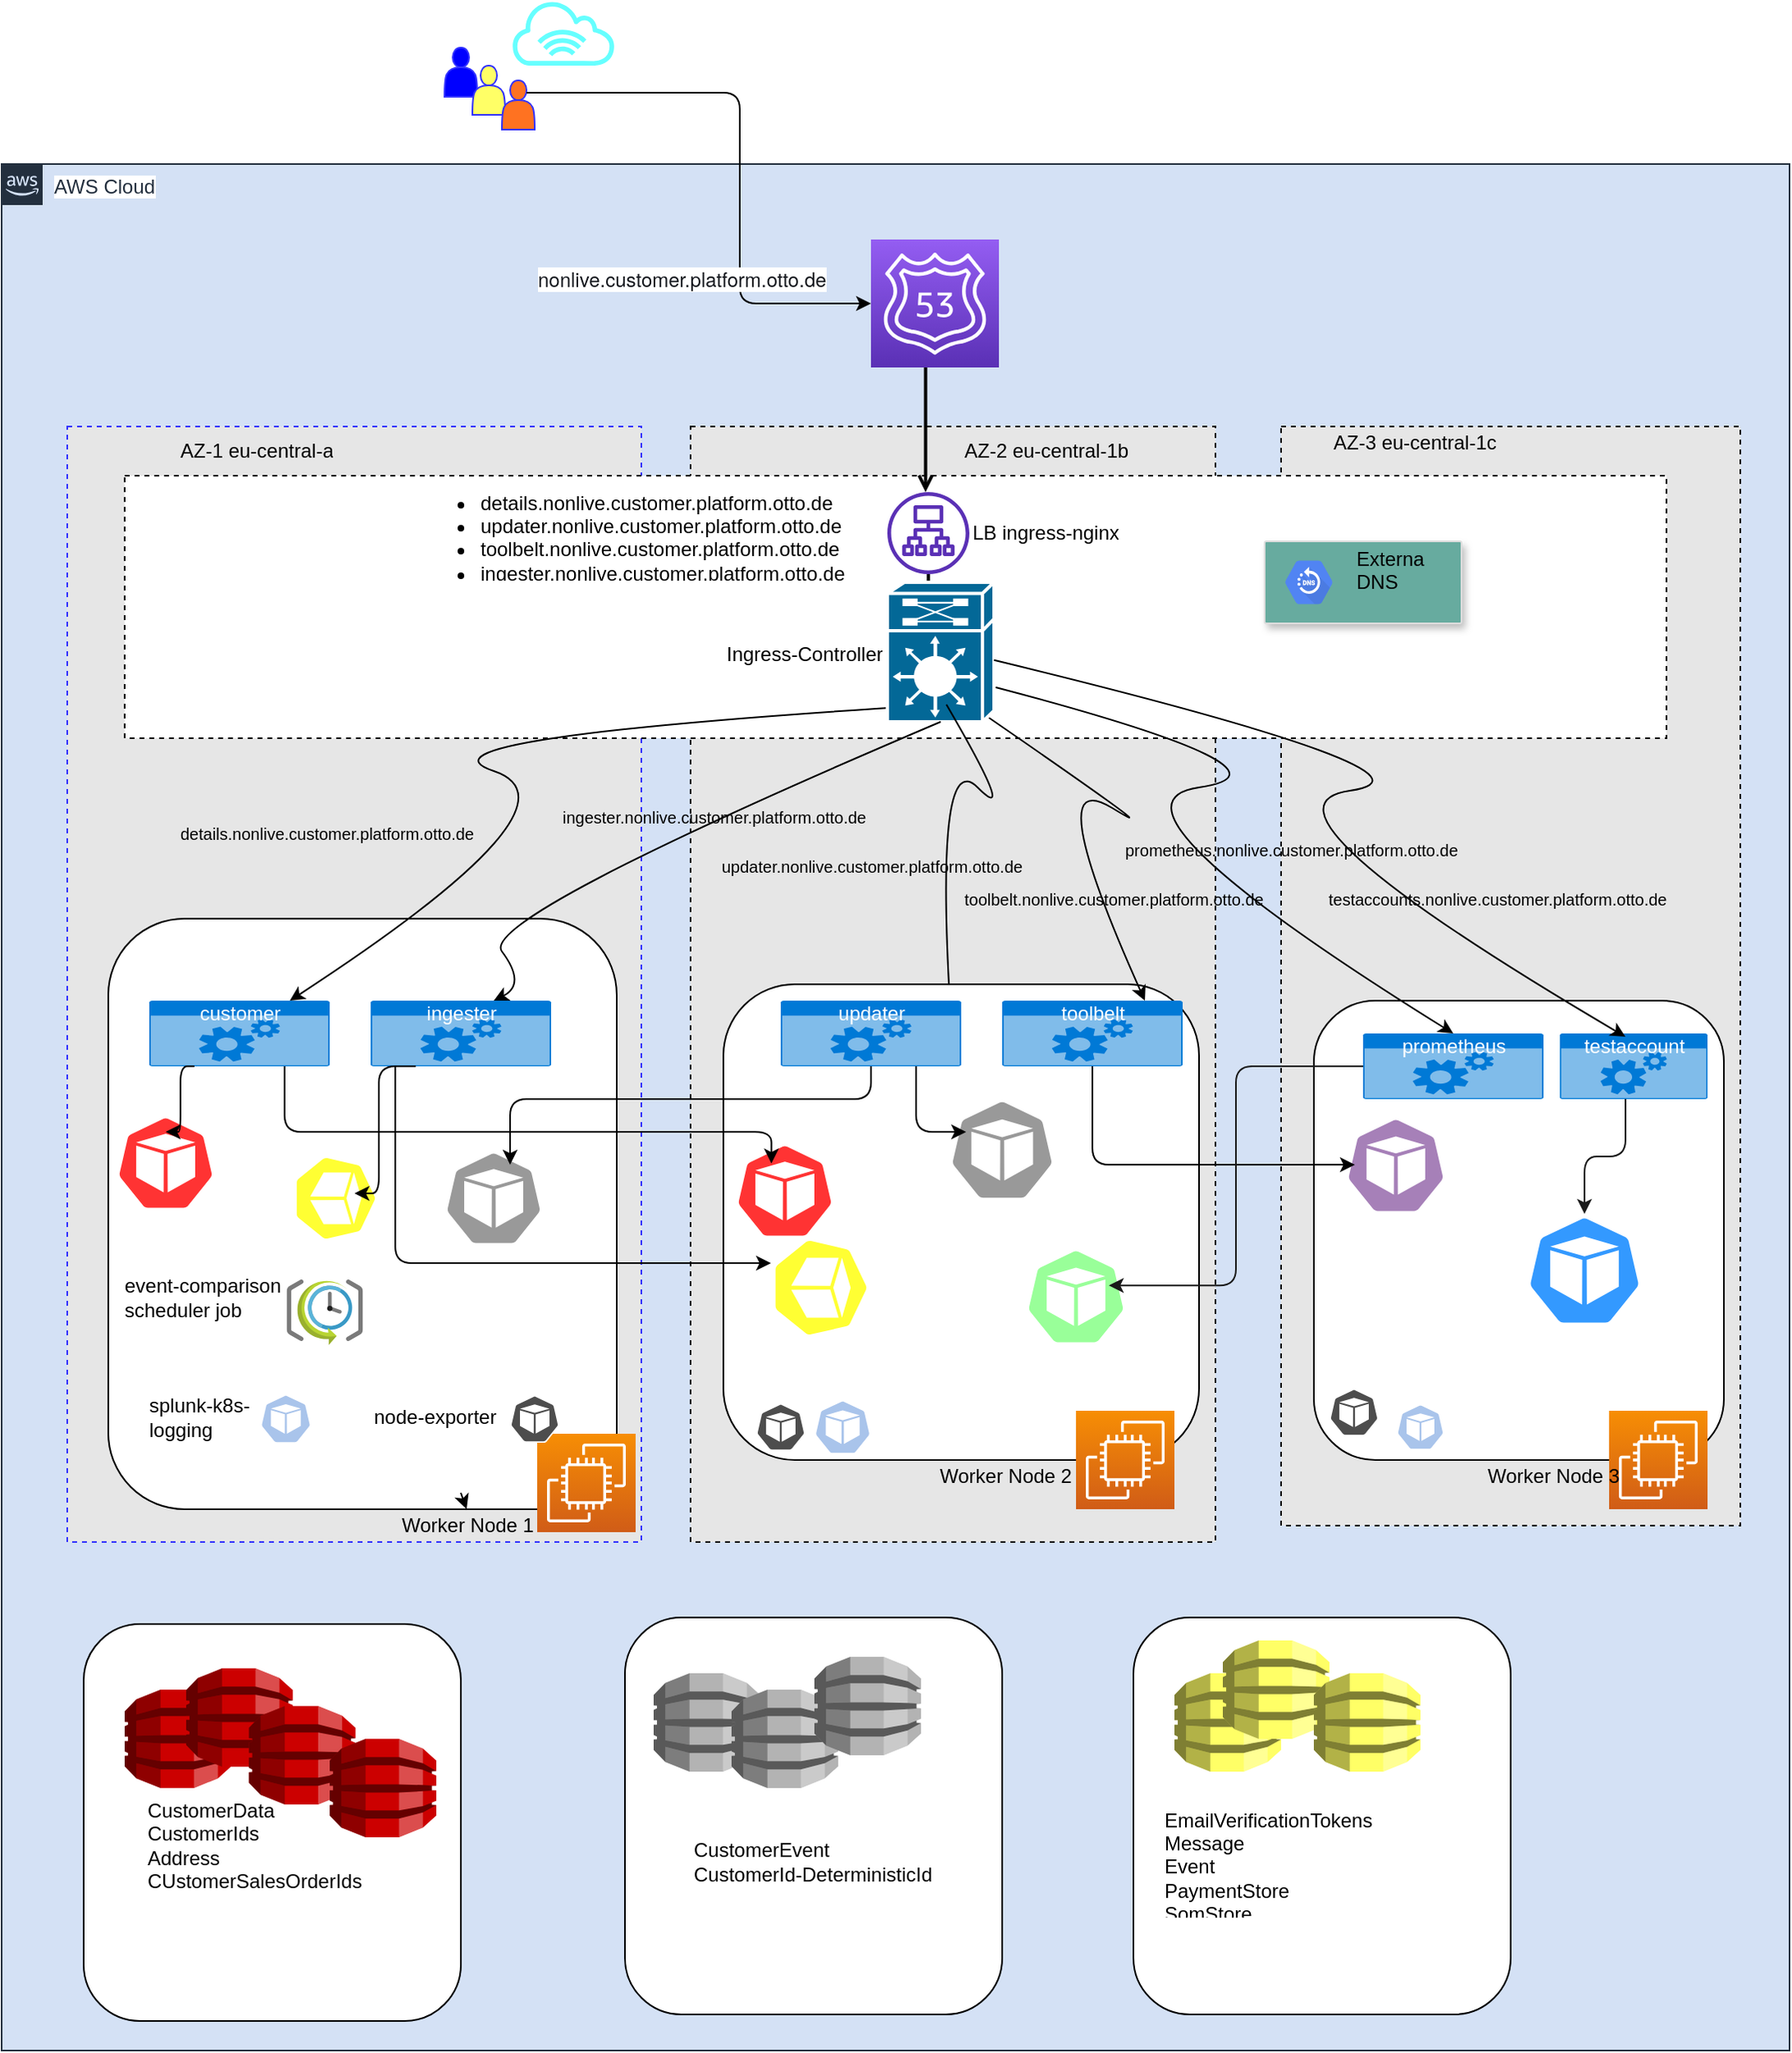 <mxfile version="14.6.6" type="github">
  <diagram id="Ht1M8jgEwFfnCIfOTk4-" name="Page-1">
    <mxGraphModel dx="1551" dy="2485" grid="1" gridSize="10" guides="1" tooltips="1" connect="1" arrows="1" fold="1" page="1" pageScale="1" pageWidth="1169" pageHeight="827" math="0" shadow="0">
      <root>
        <mxCell id="0" />
        <mxCell id="1" parent="0" />
        <mxCell id="UEzPUAAOIrF-is8g5C7q-74" value="AWS Cloud" style="points=[[0,0],[0.25,0],[0.5,0],[0.75,0],[1,0],[1,0.25],[1,0.5],[1,0.75],[1,1],[0.75,1],[0.5,1],[0.25,1],[0,1],[0,0.75],[0,0.5],[0,0.25]];outlineConnect=0;gradientColor=none;html=1;whiteSpace=wrap;fontSize=12;fontStyle=0;shape=mxgraph.aws4.group;grIcon=mxgraph.aws4.group_aws_cloud_alt;strokeColor=#232F3E;fillColor=#D4E1F5;verticalAlign=top;align=left;spacingLeft=30;fontColor=#232F3E;dashed=0;labelBackgroundColor=#ffffff;" parent="1" vertex="1">
          <mxGeometry x="30" y="-1390" width="1090" height="1150" as="geometry" />
        </mxCell>
        <mxCell id="5AGytH0vMHzYRCZaH0UC-7" value="" style="rounded=0;whiteSpace=wrap;html=1;labelBackgroundColor=none;fillColor=#E6E6E6;dashed=1;" vertex="1" parent="1">
          <mxGeometry x="450" y="-1230" width="320" height="680" as="geometry" />
        </mxCell>
        <mxCell id="UEzPUAAOIrF-is8g5C7q-107" value="" style="rounded=0;whiteSpace=wrap;html=1;labelBackgroundColor=none;fillColor=#E6E6E6;dashed=1;strokeColor=#3333FF;" parent="1" vertex="1">
          <mxGeometry x="70" y="-1230" width="350" height="680" as="geometry" />
        </mxCell>
        <mxCell id="5AGytH0vMHzYRCZaH0UC-9" value="" style="rounded=0;whiteSpace=wrap;html=1;labelBackgroundColor=none;fillColor=#E6E6E6;dashed=1;" vertex="1" parent="1">
          <mxGeometry x="810" y="-1230" width="280" height="670" as="geometry" />
        </mxCell>
        <mxCell id="5AGytH0vMHzYRCZaH0UC-3" value="" style="rounded=0;whiteSpace=wrap;html=1;labelBackgroundColor=none;fillColor=#FFFFFF;dashed=1;" vertex="1" parent="1">
          <mxGeometry x="105" y="-1200" width="940" height="160" as="geometry" />
        </mxCell>
        <mxCell id="5AGytH0vMHzYRCZaH0UC-1" value="" style="rounded=1;whiteSpace=wrap;html=1;fillColor=#FFFFFF;" vertex="1" parent="1">
          <mxGeometry x="95" y="-930" width="310" height="360" as="geometry" />
        </mxCell>
        <mxCell id="5AGytH0vMHzYRCZaH0UC-41" value="Ingress-Controller" style="text;strokeColor=none;fillColor=none;html=1;whiteSpace=wrap;verticalAlign=middle;overflow=hidden;" vertex="1" parent="1">
          <mxGeometry x="470" y="-1111" width="180" height="40" as="geometry" />
        </mxCell>
        <mxCell id="UEzPUAAOIrF-is8g5C7q-104" style="edgeStyle=orthogonalEdgeStyle;rounded=0;orthogonalLoop=1;jettySize=auto;html=1;endArrow=open;endFill=0;strokeWidth=2;" parent="1" edge="1">
          <mxGeometry relative="1" as="geometry">
            <mxPoint x="593.29" y="-1282.075" as="sourcePoint" />
            <mxPoint x="593.29" y="-1190" as="targetPoint" />
          </mxGeometry>
        </mxCell>
        <mxCell id="5AGytH0vMHzYRCZaH0UC-2" value="" style="outlineConnect=0;fontColor=#232F3E;gradientColor=none;fillColor=#5A30B5;strokeColor=none;dashed=0;verticalLabelPosition=bottom;verticalAlign=top;align=center;html=1;fontSize=12;fontStyle=0;aspect=fixed;pointerEvents=1;shape=mxgraph.aws4.application_load_balancer;" vertex="1" parent="1">
          <mxGeometry x="570" y="-1190" width="50" height="50" as="geometry" />
        </mxCell>
        <mxCell id="5AGytH0vMHzYRCZaH0UC-8" value="" style="rounded=1;whiteSpace=wrap;html=1;fillColor=#FFFFFF;" vertex="1" parent="1">
          <mxGeometry x="470" y="-890" width="290" height="290" as="geometry" />
        </mxCell>
        <mxCell id="5AGytH0vMHzYRCZaH0UC-10" value="" style="rounded=1;whiteSpace=wrap;html=1;fillColor=#FFFFFF;" vertex="1" parent="1">
          <mxGeometry x="830" y="-880" width="250" height="280" as="geometry" />
        </mxCell>
        <mxCell id="5AGytH0vMHzYRCZaH0UC-12" value="" style="shape=actor;whiteSpace=wrap;html=1;strokeColor=#3333FF;fillColor=#0000FF;" vertex="1" parent="1">
          <mxGeometry x="300" y="-1461" width="20" height="30" as="geometry" />
        </mxCell>
        <mxCell id="5AGytH0vMHzYRCZaH0UC-13" value="" style="shape=actor;whiteSpace=wrap;html=1;strokeColor=#3333FF;fillColor=#FFFF66;" vertex="1" parent="1">
          <mxGeometry x="317" y="-1450" width="20" height="30" as="geometry" />
        </mxCell>
        <mxCell id="5AGytH0vMHzYRCZaH0UC-14" value="" style="shape=actor;whiteSpace=wrap;html=1;strokeColor=#3333FF;fillColor=#FF7221;" vertex="1" parent="1">
          <mxGeometry x="335" y="-1441" width="20" height="30" as="geometry" />
        </mxCell>
        <mxCell id="5AGytH0vMHzYRCZaH0UC-18" value="" style="edgeStyle=elbowEdgeStyle;elbow=horizontal;endArrow=classic;html=1;exitX=0.75;exitY=0.25;exitDx=0;exitDy=0;exitPerimeter=0;entryX=0;entryY=0.5;entryDx=0;entryDy=0;entryPerimeter=0;" edge="1" parent="1" source="5AGytH0vMHzYRCZaH0UC-14" target="5AGytH0vMHzYRCZaH0UC-19">
          <mxGeometry width="50" height="50" relative="1" as="geometry">
            <mxPoint x="390" y="-1240" as="sourcePoint" />
            <mxPoint x="490" y="-1312" as="targetPoint" />
            <Array as="points">
              <mxPoint x="480" y="-1300" />
            </Array>
          </mxGeometry>
        </mxCell>
        <mxCell id="5AGytH0vMHzYRCZaH0UC-19" value="" style="points=[[0,0,0],[0.25,0,0],[0.5,0,0],[0.75,0,0],[1,0,0],[0,1,0],[0.25,1,0],[0.5,1,0],[0.75,1,0],[1,1,0],[0,0.25,0],[0,0.5,0],[0,0.75,0],[1,0.25,0],[1,0.5,0],[1,0.75,0]];outlineConnect=0;fontColor=#232F3E;gradientColor=#945DF2;gradientDirection=north;fillColor=#5A30B5;strokeColor=#ffffff;dashed=0;verticalLabelPosition=bottom;verticalAlign=top;align=center;html=1;fontSize=12;fontStyle=0;aspect=fixed;shape=mxgraph.aws4.resourceIcon;resIcon=mxgraph.aws4.route_53;" vertex="1" parent="1">
          <mxGeometry x="560" y="-1344" width="78" height="78" as="geometry" />
        </mxCell>
        <mxCell id="5AGytH0vMHzYRCZaH0UC-21" value="LB ingress-nginx" style="text;strokeColor=none;fillColor=none;html=1;whiteSpace=wrap;verticalAlign=middle;overflow=hidden;" vertex="1" parent="1">
          <mxGeometry x="620" y="-1185" width="180" height="40" as="geometry" />
        </mxCell>
        <mxCell id="5AGytH0vMHzYRCZaH0UC-23" style="edgeStyle=orthogonalEdgeStyle;rounded=0;orthogonalLoop=1;jettySize=auto;html=1;endArrow=open;endFill=0;strokeWidth=2;" edge="1" parent="1" source="5AGytH0vMHzYRCZaH0UC-2">
          <mxGeometry relative="1" as="geometry">
            <mxPoint x="603" y="-1110" as="sourcePoint" />
            <mxPoint x="595" y="-1114" as="targetPoint" />
          </mxGeometry>
        </mxCell>
        <mxCell id="5AGytH0vMHzYRCZaH0UC-27" value="&lt;ul&gt;&lt;li&gt;&lt;span&gt;details.nonlive.customer.platform.otto.de&lt;/span&gt;&lt;br&gt;&lt;/li&gt;&lt;li&gt;updater.nonlive.customer.platform.otto.de&lt;/li&gt;&lt;li&gt;toolbelt.nonlive.customer.platform.otto.de&lt;br&gt;&lt;/li&gt;&lt;li&gt;ingester.nonlive.customer.platform.otto.de&lt;br&gt;&lt;/li&gt;&lt;/ul&gt;" style="text;strokeColor=none;fillColor=none;html=1;whiteSpace=wrap;verticalAlign=middle;overflow=hidden;" vertex="1" parent="1">
          <mxGeometry x="280" y="-1205" width="300" height="70" as="geometry" />
        </mxCell>
        <mxCell id="5AGytH0vMHzYRCZaH0UC-28" value="" style="outlineConnect=0;fontColor=#232F3E;gradientColor=none;fillColor=#66FFFF;strokeColor=none;dashed=0;verticalLabelPosition=bottom;verticalAlign=top;align=center;html=1;fontSize=12;fontStyle=0;aspect=fixed;pointerEvents=1;shape=mxgraph.aws4.internet_alt1;" vertex="1" parent="1">
          <mxGeometry x="340" y="-1490" width="65" height="40" as="geometry" />
        </mxCell>
        <mxCell id="5AGytH0vMHzYRCZaH0UC-29" value="" style="points=[[0,0,0],[0.25,0,0],[0.5,0,0],[0.75,0,0],[1,0,0],[0,1,0],[0.25,1,0],[0.5,1,0],[0.75,1,0],[1,1,0],[0,0.25,0],[0,0.5,0],[0,0.75,0],[1,0.25,0],[1,0.5,0],[1,0.75,0]];outlineConnect=0;fontColor=#232F3E;gradientColor=#F78E04;gradientDirection=north;fillColor=#D05C17;strokeColor=#ffffff;dashed=0;verticalLabelPosition=bottom;verticalAlign=top;align=center;html=1;fontSize=12;fontStyle=0;aspect=fixed;shape=mxgraph.aws4.resourceIcon;resIcon=mxgraph.aws4.ec2;" vertex="1" parent="1">
          <mxGeometry x="356.51" y="-616" width="60" height="60" as="geometry" />
        </mxCell>
        <mxCell id="5AGytH0vMHzYRCZaH0UC-30" value="" style="points=[[0,0,0],[0.25,0,0],[0.5,0,0],[0.75,0,0],[1,0,0],[0,1,0],[0.25,1,0],[0.5,1,0],[0.75,1,0],[1,1,0],[0,0.25,0],[0,0.5,0],[0,0.75,0],[1,0.25,0],[1,0.5,0],[1,0.75,0]];outlineConnect=0;fontColor=#232F3E;gradientColor=#F78E04;gradientDirection=north;fillColor=#D05C17;strokeColor=#ffffff;dashed=0;verticalLabelPosition=bottom;verticalAlign=top;align=center;html=1;fontSize=12;fontStyle=0;aspect=fixed;shape=mxgraph.aws4.resourceIcon;resIcon=mxgraph.aws4.ec2;" vertex="1" parent="1">
          <mxGeometry x="685" y="-630" width="60" height="60" as="geometry" />
        </mxCell>
        <mxCell id="5AGytH0vMHzYRCZaH0UC-31" value="" style="points=[[0,0,0],[0.25,0,0],[0.5,0,0],[0.75,0,0],[1,0,0],[0,1,0],[0.25,1,0],[0.5,1,0],[0.75,1,0],[1,1,0],[0,0.25,0],[0,0.5,0],[0,0.75,0],[1,0.25,0],[1,0.5,0],[1,0.75,0]];outlineConnect=0;fontColor=#232F3E;gradientColor=#F78E04;gradientDirection=north;fillColor=#D05C17;strokeColor=#ffffff;dashed=0;verticalLabelPosition=bottom;verticalAlign=top;align=center;html=1;fontSize=12;fontStyle=0;aspect=fixed;shape=mxgraph.aws4.resourceIcon;resIcon=mxgraph.aws4.ec2;" vertex="1" parent="1">
          <mxGeometry x="1010" y="-630" width="60" height="60" as="geometry" />
        </mxCell>
        <mxCell id="5AGytH0vMHzYRCZaH0UC-33" value="" style="edgeStyle=none;rounded=0;orthogonalLoop=1;jettySize=auto;html=1;" edge="1" parent="1" source="5AGytH0vMHzYRCZaH0UC-32" target="5AGytH0vMHzYRCZaH0UC-1">
          <mxGeometry relative="1" as="geometry" />
        </mxCell>
        <mxCell id="5AGytH0vMHzYRCZaH0UC-32" value="Worker Node 1" style="text;strokeColor=none;fillColor=none;html=1;whiteSpace=wrap;verticalAlign=middle;overflow=hidden;" vertex="1" parent="1">
          <mxGeometry x="272" y="-580" width="90" height="40" as="geometry" />
        </mxCell>
        <mxCell id="5AGytH0vMHzYRCZaH0UC-34" value="Worker Node 2" style="text;strokeColor=none;fillColor=none;html=1;whiteSpace=wrap;verticalAlign=middle;overflow=hidden;" vertex="1" parent="1">
          <mxGeometry x="600" y="-610" width="90" height="40" as="geometry" />
        </mxCell>
        <mxCell id="5AGytH0vMHzYRCZaH0UC-35" value="Worker Node 3" style="text;strokeColor=none;fillColor=none;html=1;whiteSpace=wrap;verticalAlign=middle;overflow=hidden;" vertex="1" parent="1">
          <mxGeometry x="933.5" y="-610" width="90" height="40" as="geometry" />
        </mxCell>
        <mxCell id="5AGytH0vMHzYRCZaH0UC-43" value="" style="curved=1;endArrow=classic;html=1;exitX=0.5;exitY=1;exitDx=0;exitDy=0;exitPerimeter=0;" edge="1" parent="1" target="5AGytH0vMHzYRCZaH0UC-52">
          <mxGeometry width="50" height="50" relative="1" as="geometry">
            <mxPoint x="595" y="-1060" as="sourcePoint" />
            <mxPoint x="440" y="-1000" as="targetPoint" />
            <Array as="points">
              <mxPoint x="270" y="-1040" />
              <mxPoint x="390" y="-1000" />
            </Array>
          </mxGeometry>
        </mxCell>
        <mxCell id="5AGytH0vMHzYRCZaH0UC-45" value="" style="curved=1;endArrow=classic;html=1;entryX=0.5;entryY=0;entryDx=0;entryDy=0;entryPerimeter=0;" edge="1" parent="1" source="5AGytH0vMHzYRCZaH0UC-41" target="5AGytH0vMHzYRCZaH0UC-56">
          <mxGeometry width="50" height="50" relative="1" as="geometry">
            <mxPoint x="690" y="-950" as="sourcePoint" />
            <mxPoint x="740" y="-1000" as="targetPoint" />
            <Array as="points">
              <mxPoint x="830" y="-1020" />
              <mxPoint x="690" y="-1000" />
            </Array>
          </mxGeometry>
        </mxCell>
        <mxCell id="5AGytH0vMHzYRCZaH0UC-47" value="" style="curved=1;endArrow=classic;html=1;entryX=0.5;entryY=0;entryDx=0;entryDy=0;exitX=0.75;exitY=1;exitDx=0;exitDy=0;" edge="1" parent="1" source="5AGytH0vMHzYRCZaH0UC-41">
          <mxGeometry width="50" height="50" relative="1" as="geometry">
            <mxPoint x="668" y="-1050" as="sourcePoint" />
            <mxPoint x="727" y="-880" as="targetPoint" />
            <Array as="points">
              <mxPoint x="752" y="-970" />
              <mxPoint x="662" y="-1025" />
            </Array>
          </mxGeometry>
        </mxCell>
        <mxCell id="5AGytH0vMHzYRCZaH0UC-49" value="" style="strokeColor=#dddddd;shadow=1;strokeWidth=1;rounded=1;absoluteArcSize=1;arcSize=2;fillColor=#67AB9F;" vertex="1" parent="1">
          <mxGeometry x="800" y="-1160" width="120" height="50" as="geometry" />
        </mxCell>
        <mxCell id="5AGytH0vMHzYRCZaH0UC-50" value="&lt;font color=&quot;#000000&quot;&gt;Externa&lt;br&gt;DNS&lt;br&gt;&lt;br&gt;&lt;/font&gt;" style="dashed=0;connectable=0;html=1;fillColor=#5184F3;strokeColor=none;shape=mxgraph.gcp2.hexIcon;prIcon=cloud_dns;part=1;labelPosition=right;verticalLabelPosition=middle;align=left;verticalAlign=middle;spacingLeft=5;fontColor=#999999;fontSize=12;" vertex="1" parent="5AGytH0vMHzYRCZaH0UC-49">
          <mxGeometry y="0.5" width="44" height="39" relative="1" as="geometry">
            <mxPoint x="5" y="-19.5" as="offset" />
          </mxGeometry>
        </mxCell>
        <mxCell id="5AGytH0vMHzYRCZaH0UC-51" value="" style="shape=mxgraph.cisco.misc.route_switch_processor;html=1;pointerEvents=1;dashed=0;fillColor=#036897;strokeColor=#ffffff;strokeWidth=2;verticalLabelPosition=bottom;verticalAlign=top;align=center;outlineConnect=0;" vertex="1" parent="1">
          <mxGeometry x="570" y="-1135" width="65" height="85" as="geometry" />
        </mxCell>
        <mxCell id="5AGytH0vMHzYRCZaH0UC-52" value="customer" style="html=1;strokeColor=none;fillColor=#0079D6;labelPosition=center;verticalLabelPosition=middle;verticalAlign=top;align=center;fontSize=12;outlineConnect=0;spacingTop=-6;fontColor=#FFFFFF;shape=mxgraph.sitemap.services;" vertex="1" parent="1">
          <mxGeometry x="120" y="-880" width="110" height="40" as="geometry" />
        </mxCell>
        <mxCell id="5AGytH0vMHzYRCZaH0UC-53" value="ingester" style="html=1;strokeColor=none;fillColor=#0079D6;labelPosition=center;verticalLabelPosition=middle;verticalAlign=top;align=center;fontSize=12;outlineConnect=0;spacingTop=-6;fontColor=#FFFFFF;shape=mxgraph.sitemap.services;" vertex="1" parent="1">
          <mxGeometry x="255" y="-880" width="110" height="40" as="geometry" />
        </mxCell>
        <mxCell id="5AGytH0vMHzYRCZaH0UC-54" value="updater" style="html=1;strokeColor=none;fillColor=#0079D6;labelPosition=center;verticalLabelPosition=middle;verticalAlign=top;align=center;fontSize=12;outlineConnect=0;spacingTop=-6;fontColor=#FFFFFF;shape=mxgraph.sitemap.services;" vertex="1" parent="1">
          <mxGeometry x="505" y="-880" width="110" height="40" as="geometry" />
        </mxCell>
        <mxCell id="5AGytH0vMHzYRCZaH0UC-55" value="toolbelt" style="html=1;strokeColor=none;fillColor=#0079D6;labelPosition=center;verticalLabelPosition=middle;verticalAlign=top;align=center;fontSize=12;outlineConnect=0;spacingTop=-6;fontColor=#FFFFFF;shape=mxgraph.sitemap.services;" vertex="1" parent="1">
          <mxGeometry x="640" y="-880" width="110" height="40" as="geometry" />
        </mxCell>
        <mxCell id="5AGytH0vMHzYRCZaH0UC-56" value="prometheus" style="html=1;strokeColor=none;fillColor=#0079D6;labelPosition=center;verticalLabelPosition=middle;verticalAlign=top;align=center;fontSize=12;outlineConnect=0;spacingTop=-6;fontColor=#FFFFFF;shape=mxgraph.sitemap.services;" vertex="1" parent="1">
          <mxGeometry x="860" y="-860" width="110" height="40" as="geometry" />
        </mxCell>
        <mxCell id="5AGytH0vMHzYRCZaH0UC-57" style="edgeStyle=none;rounded=0;orthogonalLoop=1;jettySize=auto;html=1;exitX=0.5;exitY=1;exitDx=0;exitDy=0;exitPerimeter=0;" edge="1" parent="1" source="5AGytH0vMHzYRCZaH0UC-56" target="5AGytH0vMHzYRCZaH0UC-56">
          <mxGeometry relative="1" as="geometry" />
        </mxCell>
        <mxCell id="5AGytH0vMHzYRCZaH0UC-58" value="testaccount" style="html=1;strokeColor=none;fillColor=#0079D6;labelPosition=center;verticalLabelPosition=middle;verticalAlign=top;align=center;fontSize=12;outlineConnect=0;spacingTop=-6;fontColor=#FFFFFF;shape=mxgraph.sitemap.services;" vertex="1" parent="1">
          <mxGeometry x="980" y="-860" width="90" height="40" as="geometry" />
        </mxCell>
        <mxCell id="5AGytH0vMHzYRCZaH0UC-48" value="&lt;div&gt;&lt;br&gt;&lt;/div&gt;&lt;span style=&quot;font-size: 10px&quot;&gt;details.nonlive.customer.platform.otto.de&lt;/span&gt;" style="text;strokeColor=none;fillColor=none;html=1;whiteSpace=wrap;verticalAlign=middle;overflow=hidden;" vertex="1" parent="1">
          <mxGeometry x="137" y="-1010" width="283" height="40" as="geometry" />
        </mxCell>
        <mxCell id="5AGytH0vMHzYRCZaH0UC-61" value="&lt;div&gt;&lt;br&gt;&lt;/div&gt;&lt;span style=&quot;font-size: 10px&quot;&gt;toolbelt.nonlive.customer.platform.otto.de&lt;/span&gt;" style="text;strokeColor=none;fillColor=none;html=1;whiteSpace=wrap;verticalAlign=middle;overflow=hidden;" vertex="1" parent="1">
          <mxGeometry x="615" y="-970" width="283" height="40" as="geometry" />
        </mxCell>
        <mxCell id="5AGytH0vMHzYRCZaH0UC-62" value="&lt;div&gt;&lt;br&gt;&lt;/div&gt;&lt;span style=&quot;font-size: 10px&quot;&gt;prometheus.nonlive.customer.platform.otto.de&lt;/span&gt;" style="text;strokeColor=none;fillColor=none;html=1;whiteSpace=wrap;verticalAlign=middle;overflow=hidden;" vertex="1" parent="1">
          <mxGeometry x="713" y="-1000" width="283" height="40" as="geometry" />
        </mxCell>
        <mxCell id="5AGytH0vMHzYRCZaH0UC-65" value="&lt;div&gt;&lt;br&gt;&lt;/div&gt;&lt;span style=&quot;font-size: 10px&quot;&gt;testaccounts.nonlive.customer.platform.otto.de&lt;/span&gt;" style="text;strokeColor=none;fillColor=none;html=1;whiteSpace=wrap;verticalAlign=middle;overflow=hidden;" vertex="1" parent="1">
          <mxGeometry x="837" y="-970" width="283" height="40" as="geometry" />
        </mxCell>
        <mxCell id="5AGytH0vMHzYRCZaH0UC-67" value="" style="curved=1;endArrow=classic;html=1;entryX=0.444;entryY=0.125;entryDx=0;entryDy=0;entryPerimeter=0;" edge="1" parent="1">
          <mxGeometry width="50" height="50" relative="1" as="geometry">
            <mxPoint x="635" y="-1087.617" as="sourcePoint" />
            <mxPoint x="1019.96" y="-858" as="targetPoint" />
            <Array as="points">
              <mxPoint x="922" y="-1018" />
              <mxPoint x="782" y="-998" />
            </Array>
          </mxGeometry>
        </mxCell>
        <mxCell id="5AGytH0vMHzYRCZaH0UC-68" value="&lt;span style=&quot;color: rgb(22 , 25 , 31) ; font-family: &amp;#34;amazon ember&amp;#34; , &amp;#34;helvetica neue&amp;#34; , &amp;#34;roboto&amp;#34; , &amp;#34;arial&amp;#34; , sans-serif ; background-color: rgb(255 , 255 , 255)&quot;&gt;&lt;font style=&quot;font-size: 12px&quot;&gt;nonlive.customer.platform.otto.de&lt;/font&gt;&lt;/span&gt;" style="text;strokeColor=none;fillColor=none;html=1;whiteSpace=wrap;verticalAlign=middle;overflow=hidden;" vertex="1" parent="1">
          <mxGeometry x="355" y="-1330" width="215" height="20" as="geometry" />
        </mxCell>
        <mxCell id="5AGytH0vMHzYRCZaH0UC-73" value="" style="html=1;dashed=0;whitespace=wrap;fillColor=#FF3333;strokeColor=#ffffff;points=[[0.005,0.63,0],[0.1,0.2,0],[0.9,0.2,0],[0.5,0,0],[0.995,0.63,0],[0.72,0.99,0],[0.5,1,0],[0.28,0.99,0]];shape=mxgraph.kubernetes.icon;prIcon=pod" vertex="1" parent="1">
          <mxGeometry x="100" y="-812" width="60" height="62" as="geometry" />
        </mxCell>
        <mxCell id="5AGytH0vMHzYRCZaH0UC-74" value="" style="html=1;dashed=0;whitespace=wrap;fillColor=#FFFF33;strokeColor=#ffffff;points=[[0.005,0.63,0],[0.1,0.2,0],[0.9,0.2,0],[0.5,0,0],[0.995,0.63,0],[0.72,0.99,0],[0.5,1,0],[0.28,0.99,0]];shape=mxgraph.kubernetes.icon;prIcon=pod;direction=south;" vertex="1" parent="1">
          <mxGeometry x="207.5" y="-794.5" width="52.5" height="70" as="geometry" />
        </mxCell>
        <mxCell id="5AGytH0vMHzYRCZaH0UC-76" value="" style="html=1;dashed=0;whitespace=wrap;fillColor=#FFFF33;strokeColor=#ffffff;points=[[0.005,0.63,0],[0.1,0.2,0],[0.9,0.2,0],[0.5,0,0],[0.995,0.63,0],[0.72,0.99,0],[0.5,1,0],[0.28,0.99,0]];shape=mxgraph.kubernetes.icon;prIcon=pod;direction=south;" vertex="1" parent="1">
          <mxGeometry x="499" y="-740" width="61" height="70" as="geometry" />
        </mxCell>
        <mxCell id="5AGytH0vMHzYRCZaH0UC-78" value="" style="html=1;dashed=0;whitespace=wrap;fillColor=#A680B8;strokeColor=#ffffff;points=[[0.005,0.63,0],[0.1,0.2,0],[0.9,0.2,0],[0.5,0,0],[0.995,0.63,0],[0.72,0.99,0],[0.5,1,0],[0.28,0.99,0]];shape=mxgraph.kubernetes.icon;prIcon=pod" vertex="1" parent="1">
          <mxGeometry x="845" y="-809" width="70" height="59" as="geometry" />
        </mxCell>
        <mxCell id="5AGytH0vMHzYRCZaH0UC-82" value="" style="html=1;dashed=0;whitespace=wrap;fillColor=#999999;strokeColor=#ffffff;points=[[0.005,0.63,0],[0.1,0.2,0],[0.9,0.2,0],[0.5,0,0],[0.995,0.63,0],[0.72,0.99,0],[0.5,1,0],[0.28,0.99,0]];shape=mxgraph.kubernetes.icon;prIcon=pod" vertex="1" parent="1">
          <mxGeometry x="300" y="-790" width="60" height="61" as="geometry" />
        </mxCell>
        <mxCell id="5AGytH0vMHzYRCZaH0UC-83" value="" style="html=1;dashed=0;whitespace=wrap;fillColor=#999999;strokeColor=#ffffff;points=[[0.005,0.63,0],[0.1,0.2,0],[0.9,0.2,0],[0.5,0,0],[0.995,0.63,0],[0.72,0.99,0],[0.5,1,0],[0.28,0.99,0]];shape=mxgraph.kubernetes.icon;prIcon=pod" vertex="1" parent="1">
          <mxGeometry x="600" y="-820" width="80" height="62" as="geometry" />
        </mxCell>
        <mxCell id="5AGytH0vMHzYRCZaH0UC-85" value="" style="html=1;dashed=0;whitespace=wrap;fillColor=#99FF99;strokeColor=#ffffff;points=[[0.005,0.63,0],[0.1,0.2,0],[0.9,0.2,0],[0.5,0,0],[0.995,0.63,0],[0.72,0.99,0],[0.5,1,0],[0.28,0.99,0]];shape=mxgraph.kubernetes.icon;prIcon=pod" vertex="1" parent="1">
          <mxGeometry x="650" y="-729" width="70" height="59" as="geometry" />
        </mxCell>
        <mxCell id="5AGytH0vMHzYRCZaH0UC-86" value="" style="html=1;dashed=0;whitespace=wrap;fillColor=#3399FF;strokeColor=#ffffff;points=[[0.005,0.63,0],[0.1,0.2,0],[0.9,0.2,0],[0.5,0,0],[0.995,0.63,0],[0.72,0.99,0],[0.5,1,0],[0.28,0.99,0]];shape=mxgraph.kubernetes.icon;prIcon=pod" vertex="1" parent="1">
          <mxGeometry x="960" y="-750" width="70" height="69" as="geometry" />
        </mxCell>
        <mxCell id="5AGytH0vMHzYRCZaH0UC-118" value="" style="aspect=fixed;html=1;points=[];align=center;image;fontSize=12;image=img/lib/mscae/SchedulerJobCollection.svg;strokeColor=#3333FF;fillColor=#97D077;" vertex="1" parent="1">
          <mxGeometry x="203.75" y="-710" width="46.51" height="40" as="geometry" />
        </mxCell>
        <mxCell id="5AGytH0vMHzYRCZaH0UC-119" value="event-comparison scheduler job" style="text;strokeColor=none;fillColor=none;html=1;whiteSpace=wrap;verticalAlign=middle;overflow=hidden;" vertex="1" parent="1">
          <mxGeometry x="102.5" y="-724.25" width="120" height="49.5" as="geometry" />
        </mxCell>
        <mxCell id="5AGytH0vMHzYRCZaH0UC-127" value="" style="html=1;dashed=0;whitespace=wrap;fillColor=#4D4D4D;strokeColor=#ffffff;points=[[0.005,0.63,0],[0.1,0.2,0],[0.9,0.2,0],[0.5,0,0],[0.995,0.63,0],[0.72,0.99,0],[0.5,1,0],[0.28,0.99,0]];shape=mxgraph.kubernetes.icon;prIcon=pod" vertex="1" parent="1">
          <mxGeometry x="340" y="-645" width="30" height="40" as="geometry" />
        </mxCell>
        <mxCell id="5AGytH0vMHzYRCZaH0UC-128" value="" style="html=1;dashed=0;whitespace=wrap;fillColor=#4D4D4D;strokeColor=#ffffff;points=[[0.005,0.63,0],[0.1,0.2,0],[0.9,0.2,0],[0.5,0,0],[0.995,0.63,0],[0.72,0.99,0],[0.5,1,0],[0.28,0.99,0]];shape=mxgraph.kubernetes.icon;prIcon=pod" vertex="1" parent="1">
          <mxGeometry x="490" y="-640" width="30" height="40" as="geometry" />
        </mxCell>
        <mxCell id="5AGytH0vMHzYRCZaH0UC-129" value="" style="html=1;dashed=0;whitespace=wrap;fillColor=#4D4D4D;strokeColor=#ffffff;points=[[0.005,0.63,0],[0.1,0.2,0],[0.9,0.2,0],[0.5,0,0],[0.995,0.63,0],[0.72,0.99,0],[0.5,1,0],[0.28,0.99,0]];shape=mxgraph.kubernetes.icon;prIcon=pod" vertex="1" parent="1">
          <mxGeometry x="839.5" y="-648" width="30" height="38" as="geometry" />
        </mxCell>
        <mxCell id="5AGytH0vMHzYRCZaH0UC-130" value="" style="html=1;dashed=0;whitespace=wrap;fillColor=#A9C4EB;strokeColor=#ffffff;points=[[0.005,0.63,0],[0.1,0.2,0],[0.9,0.2,0],[0.5,0,0],[0.995,0.63,0],[0.72,0.99,0],[0.5,1,0],[0.28,0.99,0]];shape=mxgraph.kubernetes.icon;prIcon=pod" vertex="1" parent="1">
          <mxGeometry x="185.76" y="-640" width="35" height="30" as="geometry" />
        </mxCell>
        <mxCell id="5AGytH0vMHzYRCZaH0UC-131" value="" style="html=1;dashed=0;whitespace=wrap;fillColor=#A9C4EB;strokeColor=#ffffff;points=[[0.005,0.63,0],[0.1,0.2,0],[0.9,0.2,0],[0.5,0,0],[0.995,0.63,0],[0.72,0.99,0],[0.5,1,0],[0.28,0.99,0]];shape=mxgraph.kubernetes.icon;prIcon=pod" vertex="1" parent="1">
          <mxGeometry x="525.5" y="-640" width="34.5" height="40" as="geometry" />
        </mxCell>
        <mxCell id="5AGytH0vMHzYRCZaH0UC-132" value="" style="html=1;dashed=0;whitespace=wrap;fillColor=#A9C4EB;strokeColor=#ffffff;points=[[0.005,0.63,0],[0.1,0.2,0],[0.9,0.2,0],[0.5,0,0],[0.995,0.63,0],[0.72,0.99,0],[0.5,1,0],[0.28,0.99,0]];shape=mxgraph.kubernetes.icon;prIcon=pod" vertex="1" parent="1">
          <mxGeometry x="880" y="-634" width="30" height="28" as="geometry" />
        </mxCell>
        <mxCell id="5AGytH0vMHzYRCZaH0UC-133" value="node-exporter" style="text;strokeColor=none;fillColor=none;html=1;whiteSpace=wrap;verticalAlign=middle;overflow=hidden;" vertex="1" parent="1">
          <mxGeometry x="255" y="-641" width="90" height="30" as="geometry" />
        </mxCell>
        <mxCell id="5AGytH0vMHzYRCZaH0UC-134" value="splunk-k8s-logging" style="text;strokeColor=none;fillColor=none;html=1;whiteSpace=wrap;verticalAlign=middle;overflow=hidden;rotation=0;direction=west;" vertex="1" parent="1">
          <mxGeometry x="117.5" y="-646" width="90" height="40" as="geometry" />
        </mxCell>
        <mxCell id="5AGytH0vMHzYRCZaH0UC-150" value="" style="html=1;dashed=0;whitespace=wrap;fillColor=#FF3333;strokeColor=#ffffff;points=[[0.005,0.63,0],[0.1,0.2,0],[0.9,0.2,0],[0.5,0,0],[0.995,0.63,0],[0.72,0.99,0],[0.5,1,0],[0.28,0.99,0]];shape=mxgraph.kubernetes.icon;prIcon=pod" vertex="1" parent="1">
          <mxGeometry x="477.5" y="-795" width="60" height="62" as="geometry" />
        </mxCell>
        <mxCell id="5AGytH0vMHzYRCZaH0UC-153" value="" style="rounded=1;whiteSpace=wrap;html=1;fillColor=#FFFFFF;" vertex="1" parent="1">
          <mxGeometry x="80" y="-500" width="230" height="242" as="geometry" />
        </mxCell>
        <mxCell id="5AGytH0vMHzYRCZaH0UC-144" value="" style="outlineConnect=0;dashed=0;verticalLabelPosition=bottom;verticalAlign=top;align=center;html=1;shape=mxgraph.aws3.dynamo_db;fillColor=#CC0000;gradientColor=none;strokeColor=#3333FF;" vertex="1" parent="1">
          <mxGeometry x="105" y="-460" width="65" height="60" as="geometry" />
        </mxCell>
        <mxCell id="5AGytH0vMHzYRCZaH0UC-156" value="" style="rounded=1;whiteSpace=wrap;html=1;fillColor=#FFFFFF;" vertex="1" parent="1">
          <mxGeometry x="410" y="-504" width="230" height="242" as="geometry" />
        </mxCell>
        <mxCell id="5AGytH0vMHzYRCZaH0UC-158" value="" style="outlineConnect=0;dashed=0;verticalLabelPosition=bottom;verticalAlign=top;align=center;html=1;shape=mxgraph.aws3.dynamo_db;fillColor=#B3B3B3;gradientColor=none;strokeColor=#3333FF;" vertex="1" parent="1">
          <mxGeometry x="427.5" y="-470" width="65" height="60" as="geometry" />
        </mxCell>
        <mxCell id="5AGytH0vMHzYRCZaH0UC-160" value="" style="rounded=1;whiteSpace=wrap;html=1;fillColor=#FFFFFF;" vertex="1" parent="1">
          <mxGeometry x="720" y="-504" width="230" height="242" as="geometry" />
        </mxCell>
        <mxCell id="5AGytH0vMHzYRCZaH0UC-161" value="" style="outlineConnect=0;dashed=0;verticalLabelPosition=bottom;verticalAlign=top;align=center;html=1;shape=mxgraph.aws3.dynamo_db;fillColor=#FFFF66;gradientColor=none;strokeColor=#3333FF;" vertex="1" parent="1">
          <mxGeometry x="745" y="-470" width="65" height="60" as="geometry" />
        </mxCell>
        <mxCell id="5AGytH0vMHzYRCZaH0UC-164" value="CustomerData&lt;br&gt;CustomerIds&lt;br&gt;Address&lt;br&gt;CUstomerSalesOrderIds" style="text;strokeColor=none;fillColor=none;html=1;whiteSpace=wrap;verticalAlign=middle;overflow=hidden;" vertex="1" parent="1">
          <mxGeometry x="116.51" y="-400" width="173.49" height="70" as="geometry" />
        </mxCell>
        <mxCell id="5AGytH0vMHzYRCZaH0UC-165" value="CustomerEvent&lt;br&gt;CustomerId-DeterministicId" style="text;strokeColor=none;fillColor=none;html=1;whiteSpace=wrap;verticalAlign=middle;overflow=hidden;" vertex="1" parent="1">
          <mxGeometry x="449.75" y="-390" width="173.49" height="70" as="geometry" />
        </mxCell>
        <mxCell id="5AGytH0vMHzYRCZaH0UC-166" value="EmailVerificationTokens&lt;br&gt;Message&lt;br&gt;Event&lt;br&gt;PaymentStore&lt;br&gt;SomStore" style="text;strokeColor=none;fillColor=none;html=1;whiteSpace=wrap;verticalAlign=middle;overflow=hidden;" vertex="1" parent="1">
          <mxGeometry x="736.51" y="-390" width="173.49" height="70" as="geometry" />
        </mxCell>
        <mxCell id="5AGytH0vMHzYRCZaH0UC-175" value="" style="outlineConnect=0;dashed=0;verticalLabelPosition=bottom;verticalAlign=top;align=center;html=1;shape=mxgraph.aws3.dynamo_db;fillColor=#CC0000;gradientColor=none;strokeColor=#3333FF;" vertex="1" parent="1">
          <mxGeometry x="142.5" y="-473" width="65" height="60" as="geometry" />
        </mxCell>
        <mxCell id="5AGytH0vMHzYRCZaH0UC-176" value="" style="outlineConnect=0;dashed=0;verticalLabelPosition=bottom;verticalAlign=top;align=center;html=1;shape=mxgraph.aws3.dynamo_db;fillColor=#CC0000;gradientColor=none;strokeColor=#3333FF;" vertex="1" parent="1">
          <mxGeometry x="180.75" y="-450" width="65" height="60" as="geometry" />
        </mxCell>
        <mxCell id="5AGytH0vMHzYRCZaH0UC-177" value="" style="outlineConnect=0;dashed=0;verticalLabelPosition=bottom;verticalAlign=top;align=center;html=1;shape=mxgraph.aws3.dynamo_db;fillColor=#CC0000;gradientColor=none;strokeColor=#3333FF;" vertex="1" parent="1">
          <mxGeometry x="230" y="-430" width="65" height="60" as="geometry" />
        </mxCell>
        <mxCell id="5AGytH0vMHzYRCZaH0UC-178" value="" style="outlineConnect=0;dashed=0;verticalLabelPosition=bottom;verticalAlign=top;align=center;html=1;shape=mxgraph.aws3.dynamo_db;fillColor=#B3B3B3;gradientColor=none;strokeColor=#3333FF;" vertex="1" parent="1">
          <mxGeometry x="475" y="-460" width="65" height="60" as="geometry" />
        </mxCell>
        <mxCell id="5AGytH0vMHzYRCZaH0UC-179" value="" style="outlineConnect=0;dashed=0;verticalLabelPosition=bottom;verticalAlign=top;align=center;html=1;shape=mxgraph.aws3.dynamo_db;fillColor=#B3B3B3;gradientColor=none;strokeColor=#3333FF;" vertex="1" parent="1">
          <mxGeometry x="525.5" y="-480" width="65" height="60" as="geometry" />
        </mxCell>
        <mxCell id="5AGytH0vMHzYRCZaH0UC-180" value="" style="outlineConnect=0;dashed=0;verticalLabelPosition=bottom;verticalAlign=top;align=center;html=1;shape=mxgraph.aws3.dynamo_db;fillColor=#FFFF66;gradientColor=none;strokeColor=#3333FF;" vertex="1" parent="1">
          <mxGeometry x="774.5" y="-490" width="65" height="60" as="geometry" />
        </mxCell>
        <mxCell id="5AGytH0vMHzYRCZaH0UC-181" value="" style="outlineConnect=0;dashed=0;verticalLabelPosition=bottom;verticalAlign=top;align=center;html=1;shape=mxgraph.aws3.dynamo_db;fillColor=#FFFF66;gradientColor=none;strokeColor=#3333FF;" vertex="1" parent="1">
          <mxGeometry x="830" y="-470" width="65" height="60" as="geometry" />
        </mxCell>
        <mxCell id="5AGytH0vMHzYRCZaH0UC-183" value="" style="edgeStyle=elbowEdgeStyle;elbow=horizontal;endArrow=classic;html=1;exitX=0.25;exitY=1;exitDx=0;exitDy=0;exitPerimeter=0;" edge="1" parent="1" source="5AGytH0vMHzYRCZaH0UC-52">
          <mxGeometry width="50" height="50" relative="1" as="geometry">
            <mxPoint x="160" y="-830" as="sourcePoint" />
            <mxPoint x="130" y="-800" as="targetPoint" />
          </mxGeometry>
        </mxCell>
        <mxCell id="5AGytH0vMHzYRCZaH0UC-184" value="" style="edgeStyle=segmentEdgeStyle;endArrow=classic;html=1;" edge="1" parent="1" source="5AGytH0vMHzYRCZaH0UC-54">
          <mxGeometry width="50" height="50" relative="1" as="geometry">
            <mxPoint x="390" y="-830" as="sourcePoint" />
            <mxPoint x="340" y="-780" as="targetPoint" />
            <Array as="points">
              <mxPoint x="560" y="-820" />
              <mxPoint x="340" y="-820" />
            </Array>
          </mxGeometry>
        </mxCell>
        <mxCell id="5AGytH0vMHzYRCZaH0UC-186" value="" style="edgeStyle=segmentEdgeStyle;endArrow=classic;html=1;exitX=0.75;exitY=1;exitDx=0;exitDy=0;exitPerimeter=0;" edge="1" parent="1" source="5AGytH0vMHzYRCZaH0UC-54">
          <mxGeometry width="50" height="50" relative="1" as="geometry">
            <mxPoint x="600" y="-800" as="sourcePoint" />
            <mxPoint x="618" y="-800" as="targetPoint" />
            <Array as="points">
              <mxPoint x="587" y="-800" />
            </Array>
          </mxGeometry>
        </mxCell>
        <mxCell id="5AGytH0vMHzYRCZaH0UC-188" value="" style="edgeStyle=segmentEdgeStyle;endArrow=classic;html=1;exitX=0.5;exitY=1;exitDx=0;exitDy=0;exitPerimeter=0;" edge="1" parent="1" source="5AGytH0vMHzYRCZaH0UC-55">
          <mxGeometry width="50" height="50" relative="1" as="geometry">
            <mxPoint x="660" y="-730" as="sourcePoint" />
            <mxPoint x="855" y="-780" as="targetPoint" />
            <Array as="points">
              <mxPoint x="695" y="-780" />
              <mxPoint x="855" y="-780" />
            </Array>
          </mxGeometry>
        </mxCell>
        <mxCell id="5AGytH0vMHzYRCZaH0UC-190" value="" style="edgeStyle=segmentEdgeStyle;endArrow=classic;html=1;exitX=0.75;exitY=1;exitDx=0;exitDy=0;exitPerimeter=0;entryX=0.363;entryY=0.23;entryDx=0;entryDy=0;entryPerimeter=0;" edge="1" parent="1" source="5AGytH0vMHzYRCZaH0UC-52" target="5AGytH0vMHzYRCZaH0UC-150">
          <mxGeometry width="50" height="50" relative="1" as="geometry">
            <mxPoint x="230" y="-810" as="sourcePoint" />
            <mxPoint x="180" y="-760" as="targetPoint" />
            <Array as="points">
              <mxPoint x="202" y="-800" />
              <mxPoint x="499" y="-800" />
            </Array>
          </mxGeometry>
        </mxCell>
        <mxCell id="5AGytH0vMHzYRCZaH0UC-195" value="" style="curved=1;endArrow=classic;html=1;exitX=0.5;exitY=1;exitDx=0;exitDy=0;exitPerimeter=0;" edge="1" parent="1" source="5AGytH0vMHzYRCZaH0UC-51">
          <mxGeometry width="50" height="50" relative="1" as="geometry">
            <mxPoint x="370" y="-930" as="sourcePoint" />
            <mxPoint x="330" y="-880" as="targetPoint" />
            <Array as="points">
              <mxPoint x="320" y="-930" />
              <mxPoint x="350" y="-890" />
            </Array>
          </mxGeometry>
        </mxCell>
        <mxCell id="5AGytH0vMHzYRCZaH0UC-197" value="" style="curved=1;endArrow=none;html=1;exitX=0.72;exitY=0.99;exitDx=0;exitDy=0;exitPerimeter=0;" edge="1" parent="1" target="5AGytH0vMHzYRCZaH0UC-8">
          <mxGeometry width="50" height="50" relative="1" as="geometry">
            <mxPoint x="606" y="-1060.48" as="sourcePoint" />
            <mxPoint x="560" y="-880" as="targetPoint" />
            <Array as="points">
              <mxPoint x="650" y="-985" />
              <mxPoint x="600" y="-1035" />
            </Array>
          </mxGeometry>
        </mxCell>
        <mxCell id="5AGytH0vMHzYRCZaH0UC-198" value="&lt;div&gt;&lt;br&gt;&lt;/div&gt;&lt;span style=&quot;font-size: 10px&quot;&gt;ingester.nonlive.customer.platform.otto.de&lt;/span&gt;" style="text;strokeColor=none;fillColor=none;html=1;whiteSpace=wrap;verticalAlign=middle;overflow=hidden;" vertex="1" parent="1">
          <mxGeometry x="370" y="-1020" width="283" height="40" as="geometry" />
        </mxCell>
        <mxCell id="5AGytH0vMHzYRCZaH0UC-199" value="" style="edgeStyle=segmentEdgeStyle;endArrow=classic;html=1;exitX=0.25;exitY=1;exitDx=0;exitDy=0;exitPerimeter=0;entryX=0.457;entryY=0.283;entryDx=0;entryDy=0;entryPerimeter=0;" edge="1" parent="1" source="5AGytH0vMHzYRCZaH0UC-53" target="5AGytH0vMHzYRCZaH0UC-74">
          <mxGeometry width="50" height="50" relative="1" as="geometry">
            <mxPoint x="320" y="-740" as="sourcePoint" />
            <mxPoint x="270" y="-690" as="targetPoint" />
            <Array as="points">
              <mxPoint x="260" y="-840" />
              <mxPoint x="260" y="-762" />
            </Array>
          </mxGeometry>
        </mxCell>
        <mxCell id="5AGytH0vMHzYRCZaH0UC-205" value="" style="edgeStyle=elbowEdgeStyle;elbow=vertical;endArrow=classic;html=1;" edge="1" parent="1" source="5AGytH0vMHzYRCZaH0UC-53" target="5AGytH0vMHzYRCZaH0UC-76">
          <mxGeometry width="50" height="50" relative="1" as="geometry">
            <mxPoint x="280" y="-670" as="sourcePoint" />
            <mxPoint x="230" y="-620" as="targetPoint" />
            <Array as="points">
              <mxPoint x="270" y="-720" />
              <mxPoint x="310" y="-720" />
              <mxPoint x="290" y="-730" />
            </Array>
          </mxGeometry>
        </mxCell>
        <mxCell id="5AGytH0vMHzYRCZaH0UC-206" value="" style="edgeStyle=elbowEdgeStyle;elbow=horizontal;endArrow=classic;html=1;strokeColor=#1A1A1A;fillColor=#999999;entryX=0.786;entryY=0.383;entryDx=0;entryDy=0;entryPerimeter=0;" edge="1" parent="1" source="5AGytH0vMHzYRCZaH0UC-56" target="5AGytH0vMHzYRCZaH0UC-85">
          <mxGeometry width="50" height="50" relative="1" as="geometry">
            <mxPoint x="780" y="-760" as="sourcePoint" />
            <mxPoint x="730" y="-710" as="targetPoint" />
          </mxGeometry>
        </mxCell>
        <mxCell id="5AGytH0vMHzYRCZaH0UC-207" value="" style="edgeStyle=elbowEdgeStyle;elbow=vertical;endArrow=classic;html=1;strokeColor=#1A1A1A;fillColor=#999999;" edge="1" parent="1" target="5AGytH0vMHzYRCZaH0UC-86">
          <mxGeometry width="50" height="50" relative="1" as="geometry">
            <mxPoint x="1020" y="-820" as="sourcePoint" />
            <mxPoint x="970" y="-777" as="targetPoint" />
          </mxGeometry>
        </mxCell>
        <mxCell id="5AGytH0vMHzYRCZaH0UC-60" value="&lt;div&gt;&lt;br&gt;&lt;/div&gt;&lt;span style=&quot;font-size: 10px&quot;&gt;updater.nonlive.customer.platform.otto.de&lt;/span&gt;" style="text;strokeColor=none;fillColor=none;html=1;whiteSpace=wrap;verticalAlign=middle;overflow=hidden;" vertex="1" parent="1">
          <mxGeometry x="467" y="-990" width="283" height="40" as="geometry" />
        </mxCell>
        <mxCell id="5AGytH0vMHzYRCZaH0UC-208" value="AZ-1 eu-central-a" style="text;strokeColor=none;fillColor=none;html=1;whiteSpace=wrap;verticalAlign=middle;overflow=hidden;" vertex="1" parent="1">
          <mxGeometry x="137" y="-1230" width="180" height="30" as="geometry" />
        </mxCell>
        <mxCell id="5AGytH0vMHzYRCZaH0UC-209" value="AZ-2 eu-central-1b" style="text;strokeColor=none;fillColor=none;html=1;whiteSpace=wrap;verticalAlign=middle;overflow=hidden;" vertex="1" parent="1">
          <mxGeometry x="615" y="-1230" width="180" height="30" as="geometry" />
        </mxCell>
        <mxCell id="5AGytH0vMHzYRCZaH0UC-210" value="AZ-3 eu-central-1c" style="text;strokeColor=none;fillColor=none;html=1;whiteSpace=wrap;verticalAlign=middle;overflow=hidden;" vertex="1" parent="1">
          <mxGeometry x="839.5" y="-1235" width="180" height="30" as="geometry" />
        </mxCell>
      </root>
    </mxGraphModel>
  </diagram>
</mxfile>
